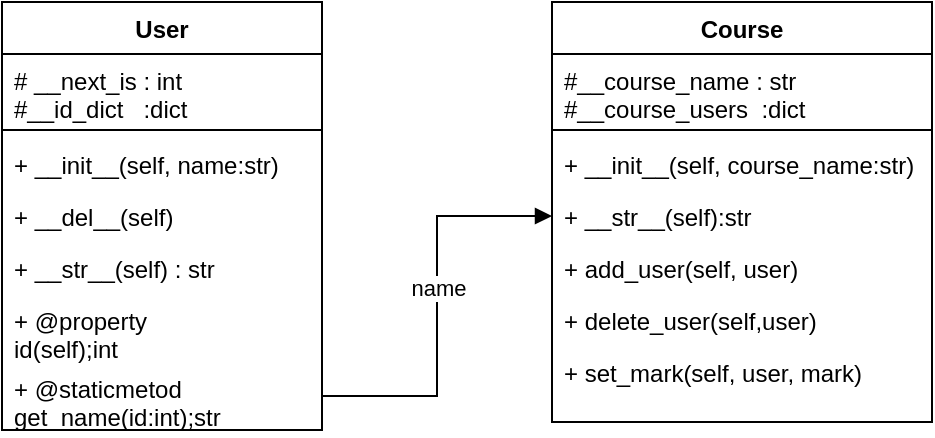 <mxfile version="16.5.6" type="github">
  <diagram id="C5RBs43oDa-KdzZeNtuy" name="Page-1">
    <mxGraphModel dx="2177" dy="1962" grid="1" gridSize="10" guides="1" tooltips="1" connect="1" arrows="1" fold="1" page="1" pageScale="1" pageWidth="827" pageHeight="1169" math="0" shadow="0">
      <root>
        <mxCell id="WIyWlLk6GJQsqaUBKTNV-0" />
        <mxCell id="WIyWlLk6GJQsqaUBKTNV-1" parent="WIyWlLk6GJQsqaUBKTNV-0" />
        <mxCell id="-69LFwLTXfa4eoT3ll1_-2" value="User&#xa;" style="swimlane;fontStyle=1;align=center;verticalAlign=top;childLayout=stackLayout;horizontal=1;startSize=26;horizontalStack=0;resizeParent=1;resizeParentMax=0;resizeLast=0;collapsible=1;marginBottom=0;" vertex="1" parent="WIyWlLk6GJQsqaUBKTNV-1">
          <mxGeometry x="-170" y="-220" width="160" height="214" as="geometry" />
        </mxCell>
        <mxCell id="-69LFwLTXfa4eoT3ll1_-3" value="# __next_is : int&#xa;#__id_dict   :dict" style="text;strokeColor=none;fillColor=none;align=left;verticalAlign=top;spacingLeft=4;spacingRight=4;overflow=hidden;rotatable=0;points=[[0,0.5],[1,0.5]];portConstraint=eastwest;" vertex="1" parent="-69LFwLTXfa4eoT3ll1_-2">
          <mxGeometry y="26" width="160" height="34" as="geometry" />
        </mxCell>
        <mxCell id="-69LFwLTXfa4eoT3ll1_-4" value="" style="line;strokeWidth=1;fillColor=none;align=left;verticalAlign=middle;spacingTop=-1;spacingLeft=3;spacingRight=3;rotatable=0;labelPosition=right;points=[];portConstraint=eastwest;" vertex="1" parent="-69LFwLTXfa4eoT3ll1_-2">
          <mxGeometry y="60" width="160" height="8" as="geometry" />
        </mxCell>
        <mxCell id="-69LFwLTXfa4eoT3ll1_-5" value="+ __init__(self, name:str)" style="text;strokeColor=none;fillColor=none;align=left;verticalAlign=top;spacingLeft=4;spacingRight=4;overflow=hidden;rotatable=0;points=[[0,0.5],[1,0.5]];portConstraint=eastwest;" vertex="1" parent="-69LFwLTXfa4eoT3ll1_-2">
          <mxGeometry y="68" width="160" height="26" as="geometry" />
        </mxCell>
        <mxCell id="-69LFwLTXfa4eoT3ll1_-6" value="+ __del__(self) &#xa;" style="text;strokeColor=none;fillColor=none;align=left;verticalAlign=top;spacingLeft=4;spacingRight=4;overflow=hidden;rotatable=0;points=[[0,0.5],[1,0.5]];portConstraint=eastwest;" vertex="1" parent="-69LFwLTXfa4eoT3ll1_-2">
          <mxGeometry y="94" width="160" height="26" as="geometry" />
        </mxCell>
        <mxCell id="-69LFwLTXfa4eoT3ll1_-7" value="+ __str__(self) : str&#xa;" style="text;strokeColor=none;fillColor=none;align=left;verticalAlign=top;spacingLeft=4;spacingRight=4;overflow=hidden;rotatable=0;points=[[0,0.5],[1,0.5]];portConstraint=eastwest;" vertex="1" parent="-69LFwLTXfa4eoT3ll1_-2">
          <mxGeometry y="120" width="160" height="26" as="geometry" />
        </mxCell>
        <mxCell id="-69LFwLTXfa4eoT3ll1_-8" value="+ @property&#xa;id(self);int&#xa;" style="text;strokeColor=none;fillColor=none;align=left;verticalAlign=top;spacingLeft=4;spacingRight=4;overflow=hidden;rotatable=0;points=[[0,0.5],[1,0.5]];portConstraint=eastwest;" vertex="1" parent="-69LFwLTXfa4eoT3ll1_-2">
          <mxGeometry y="146" width="160" height="34" as="geometry" />
        </mxCell>
        <mxCell id="-69LFwLTXfa4eoT3ll1_-9" value="+ @staticmetod&#xa;get_name(id:int);str&#xa;" style="text;strokeColor=none;fillColor=none;align=left;verticalAlign=top;spacingLeft=4;spacingRight=4;overflow=hidden;rotatable=0;points=[[0,0.5],[1,0.5]];portConstraint=eastwest;" vertex="1" parent="-69LFwLTXfa4eoT3ll1_-2">
          <mxGeometry y="180" width="160" height="34" as="geometry" />
        </mxCell>
        <mxCell id="-69LFwLTXfa4eoT3ll1_-10" value="Course" style="swimlane;fontStyle=1;align=center;verticalAlign=top;childLayout=stackLayout;horizontal=1;startSize=26;horizontalStack=0;resizeParent=1;resizeParentMax=0;resizeLast=0;collapsible=1;marginBottom=0;" vertex="1" parent="WIyWlLk6GJQsqaUBKTNV-1">
          <mxGeometry x="105" y="-220" width="190" height="210" as="geometry" />
        </mxCell>
        <mxCell id="-69LFwLTXfa4eoT3ll1_-11" value="#__course_name : str&#xa;#__course_users  :dict" style="text;strokeColor=none;fillColor=none;align=left;verticalAlign=top;spacingLeft=4;spacingRight=4;overflow=hidden;rotatable=0;points=[[0,0.5],[1,0.5]];portConstraint=eastwest;" vertex="1" parent="-69LFwLTXfa4eoT3ll1_-10">
          <mxGeometry y="26" width="190" height="34" as="geometry" />
        </mxCell>
        <mxCell id="-69LFwLTXfa4eoT3ll1_-12" value="" style="line;strokeWidth=1;fillColor=none;align=left;verticalAlign=middle;spacingTop=-1;spacingLeft=3;spacingRight=3;rotatable=0;labelPosition=right;points=[];portConstraint=eastwest;" vertex="1" parent="-69LFwLTXfa4eoT3ll1_-10">
          <mxGeometry y="60" width="190" height="8" as="geometry" />
        </mxCell>
        <mxCell id="-69LFwLTXfa4eoT3ll1_-13" value="+ __init__(self, course_name:str)" style="text;strokeColor=none;fillColor=none;align=left;verticalAlign=top;spacingLeft=4;spacingRight=4;overflow=hidden;rotatable=0;points=[[0,0.5],[1,0.5]];portConstraint=eastwest;" vertex="1" parent="-69LFwLTXfa4eoT3ll1_-10">
          <mxGeometry y="68" width="190" height="26" as="geometry" />
        </mxCell>
        <mxCell id="-69LFwLTXfa4eoT3ll1_-19" value="+ __str__(self):str" style="text;strokeColor=none;fillColor=none;align=left;verticalAlign=top;spacingLeft=4;spacingRight=4;overflow=hidden;rotatable=0;points=[[0,0.5],[1,0.5]];portConstraint=eastwest;" vertex="1" parent="-69LFwLTXfa4eoT3ll1_-10">
          <mxGeometry y="94" width="190" height="26" as="geometry" />
        </mxCell>
        <mxCell id="-69LFwLTXfa4eoT3ll1_-14" value="+ add_user(self, user) &#xa;                            &#xa;" style="text;strokeColor=none;fillColor=none;align=left;verticalAlign=top;spacingLeft=4;spacingRight=4;overflow=hidden;rotatable=0;points=[[0,0.5],[1,0.5]];portConstraint=eastwest;" vertex="1" parent="-69LFwLTXfa4eoT3ll1_-10">
          <mxGeometry y="120" width="190" height="26" as="geometry" />
        </mxCell>
        <mxCell id="-69LFwLTXfa4eoT3ll1_-15" value="+ delete_user(self,user)&#xa;" style="text;strokeColor=none;fillColor=none;align=left;verticalAlign=top;spacingLeft=4;spacingRight=4;overflow=hidden;rotatable=0;points=[[0,0.5],[1,0.5]];portConstraint=eastwest;" vertex="1" parent="-69LFwLTXfa4eoT3ll1_-10">
          <mxGeometry y="146" width="190" height="26" as="geometry" />
        </mxCell>
        <mxCell id="-69LFwLTXfa4eoT3ll1_-16" value="+ set_mark(self, user, mark)" style="text;strokeColor=none;fillColor=none;align=left;verticalAlign=top;spacingLeft=4;spacingRight=4;overflow=hidden;rotatable=0;points=[[0,0.5],[1,0.5]];portConstraint=eastwest;" vertex="1" parent="-69LFwLTXfa4eoT3ll1_-10">
          <mxGeometry y="172" width="190" height="38" as="geometry" />
        </mxCell>
        <mxCell id="-69LFwLTXfa4eoT3ll1_-24" value="name" style="html=1;verticalAlign=bottom;endArrow=block;rounded=0;entryX=0;entryY=0.5;entryDx=0;entryDy=0;exitX=1;exitY=0.5;exitDx=0;exitDy=0;edgeStyle=orthogonalEdgeStyle;" edge="1" parent="WIyWlLk6GJQsqaUBKTNV-1" source="-69LFwLTXfa4eoT3ll1_-9" target="-69LFwLTXfa4eoT3ll1_-19">
          <mxGeometry width="80" relative="1" as="geometry">
            <mxPoint x="20" y="-50" as="sourcePoint" />
            <mxPoint x="100" y="-50" as="targetPoint" />
          </mxGeometry>
        </mxCell>
      </root>
    </mxGraphModel>
  </diagram>
</mxfile>
